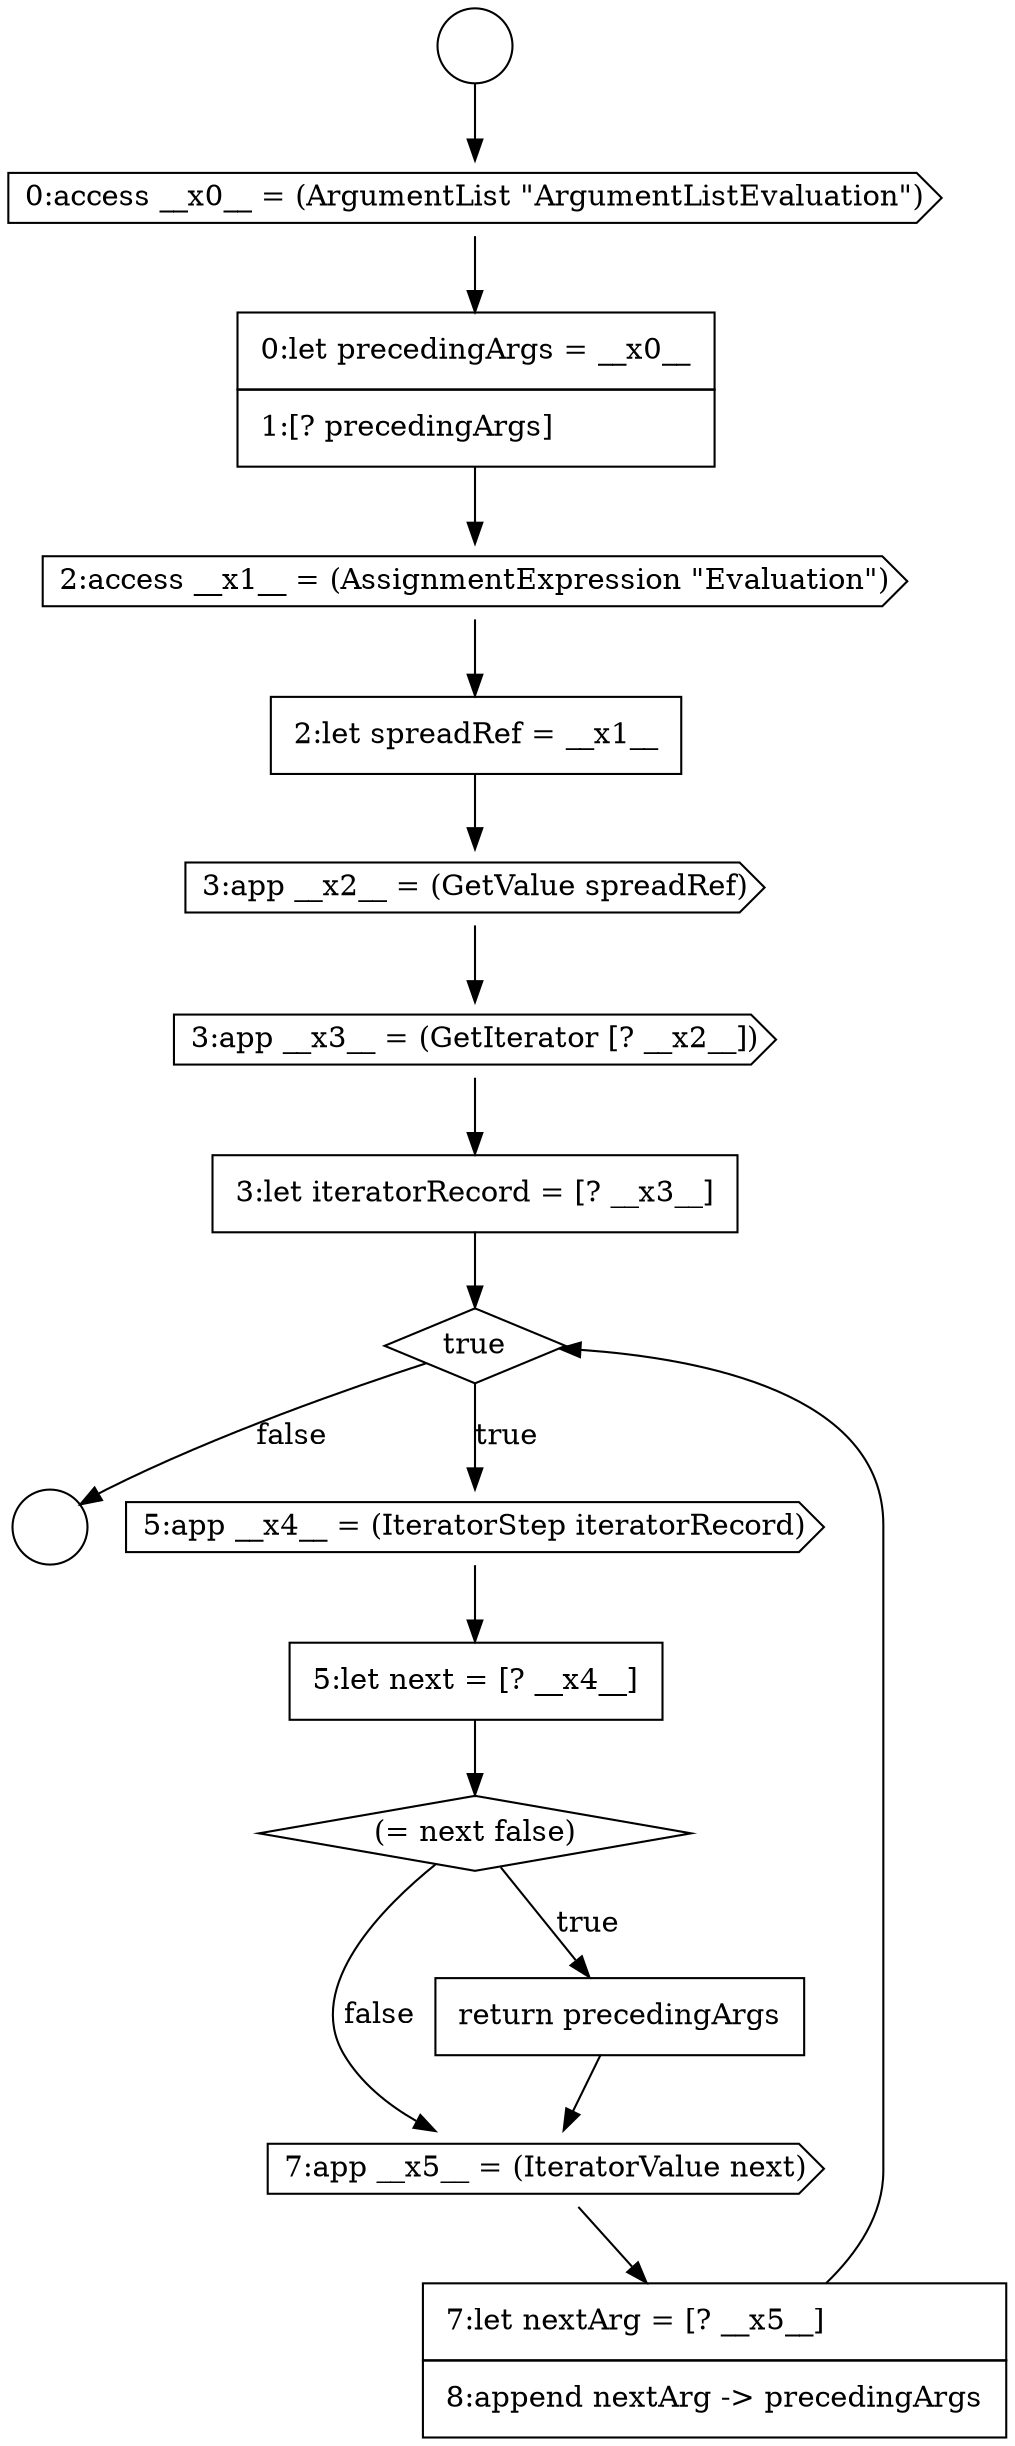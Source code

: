 digraph {
  node4376 [shape=cds, label=<<font color="black">2:access __x1__ = (AssignmentExpression &quot;Evaluation&quot;)</font>> color="black" fillcolor="white" style=filled]
  node4386 [shape=cds, label=<<font color="black">7:app __x5__ = (IteratorValue next)</font>> color="black" fillcolor="white" style=filled]
  node4383 [shape=none, margin=0, label=<<font color="black">
    <table border="0" cellborder="1" cellspacing="0" cellpadding="10">
      <tr><td align="left">5:let next = [? __x4__]</td></tr>
    </table>
  </font>> color="black" fillcolor="white" style=filled]
  node4379 [shape=cds, label=<<font color="black">3:app __x3__ = (GetIterator [? __x2__])</font>> color="black" fillcolor="white" style=filled]
  node4375 [shape=none, margin=0, label=<<font color="black">
    <table border="0" cellborder="1" cellspacing="0" cellpadding="10">
      <tr><td align="left">0:let precedingArgs = __x0__</td></tr>
      <tr><td align="left">1:[? precedingArgs]</td></tr>
    </table>
  </font>> color="black" fillcolor="white" style=filled]
  node4385 [shape=none, margin=0, label=<<font color="black">
    <table border="0" cellborder="1" cellspacing="0" cellpadding="10">
      <tr><td align="left">return precedingArgs</td></tr>
    </table>
  </font>> color="black" fillcolor="white" style=filled]
  node4384 [shape=diamond, label=<<font color="black">(= next false)</font>> color="black" fillcolor="white" style=filled]
  node4380 [shape=none, margin=0, label=<<font color="black">
    <table border="0" cellborder="1" cellspacing="0" cellpadding="10">
      <tr><td align="left">3:let iteratorRecord = [? __x3__]</td></tr>
    </table>
  </font>> color="black" fillcolor="white" style=filled]
  node4381 [shape=diamond, label=<<font color="black">true</font>> color="black" fillcolor="white" style=filled]
  node4374 [shape=cds, label=<<font color="black">0:access __x0__ = (ArgumentList &quot;ArgumentListEvaluation&quot;)</font>> color="black" fillcolor="white" style=filled]
  node4373 [shape=circle label=" " color="black" fillcolor="white" style=filled]
  node4377 [shape=none, margin=0, label=<<font color="black">
    <table border="0" cellborder="1" cellspacing="0" cellpadding="10">
      <tr><td align="left">2:let spreadRef = __x1__</td></tr>
    </table>
  </font>> color="black" fillcolor="white" style=filled]
  node4378 [shape=cds, label=<<font color="black">3:app __x2__ = (GetValue spreadRef)</font>> color="black" fillcolor="white" style=filled]
  node4382 [shape=cds, label=<<font color="black">5:app __x4__ = (IteratorStep iteratorRecord)</font>> color="black" fillcolor="white" style=filled]
  node4387 [shape=none, margin=0, label=<<font color="black">
    <table border="0" cellborder="1" cellspacing="0" cellpadding="10">
      <tr><td align="left">7:let nextArg = [? __x5__]</td></tr>
      <tr><td align="left">8:append nextArg -&gt; precedingArgs</td></tr>
    </table>
  </font>> color="black" fillcolor="white" style=filled]
  node4372 [shape=circle label=" " color="black" fillcolor="white" style=filled]
  node4375 -> node4376 [ color="black"]
  node4382 -> node4383 [ color="black"]
  node4372 -> node4374 [ color="black"]
  node4384 -> node4385 [label=<<font color="black">true</font>> color="black"]
  node4384 -> node4386 [label=<<font color="black">false</font>> color="black"]
  node4381 -> node4382 [label=<<font color="black">true</font>> color="black"]
  node4381 -> node4373 [label=<<font color="black">false</font>> color="black"]
  node4376 -> node4377 [ color="black"]
  node4380 -> node4381 [ color="black"]
  node4385 -> node4386 [ color="black"]
  node4387 -> node4381 [ color="black"]
  node4374 -> node4375 [ color="black"]
  node4378 -> node4379 [ color="black"]
  node4386 -> node4387 [ color="black"]
  node4379 -> node4380 [ color="black"]
  node4377 -> node4378 [ color="black"]
  node4383 -> node4384 [ color="black"]
}
